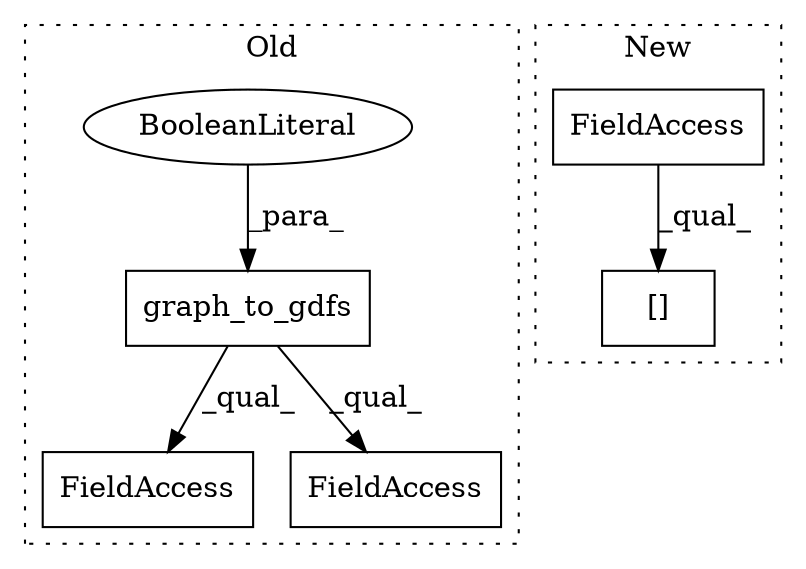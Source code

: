 digraph G {
subgraph cluster0 {
1 [label="graph_to_gdfs" a="32" s="2778,2820" l="14,1" shape="box"];
3 [label="BooleanLiteral" a="9" s="2810" l="5" shape="ellipse"];
5 [label="FieldAccess" a="22" s="2923" l="64" shape="box"];
6 [label="FieldAccess" a="22" s="3109" l="13" shape="box"];
label = "Old";
style="dotted";
}
subgraph cluster1 {
2 [label="[]" a="2" s="2989,3047" l="55,1" shape="box"];
4 [label="FieldAccess" a="22" s="2989" l="54" shape="box"];
label = "New";
style="dotted";
}
1 -> 5 [label="_qual_"];
1 -> 6 [label="_qual_"];
3 -> 1 [label="_para_"];
4 -> 2 [label="_qual_"];
}